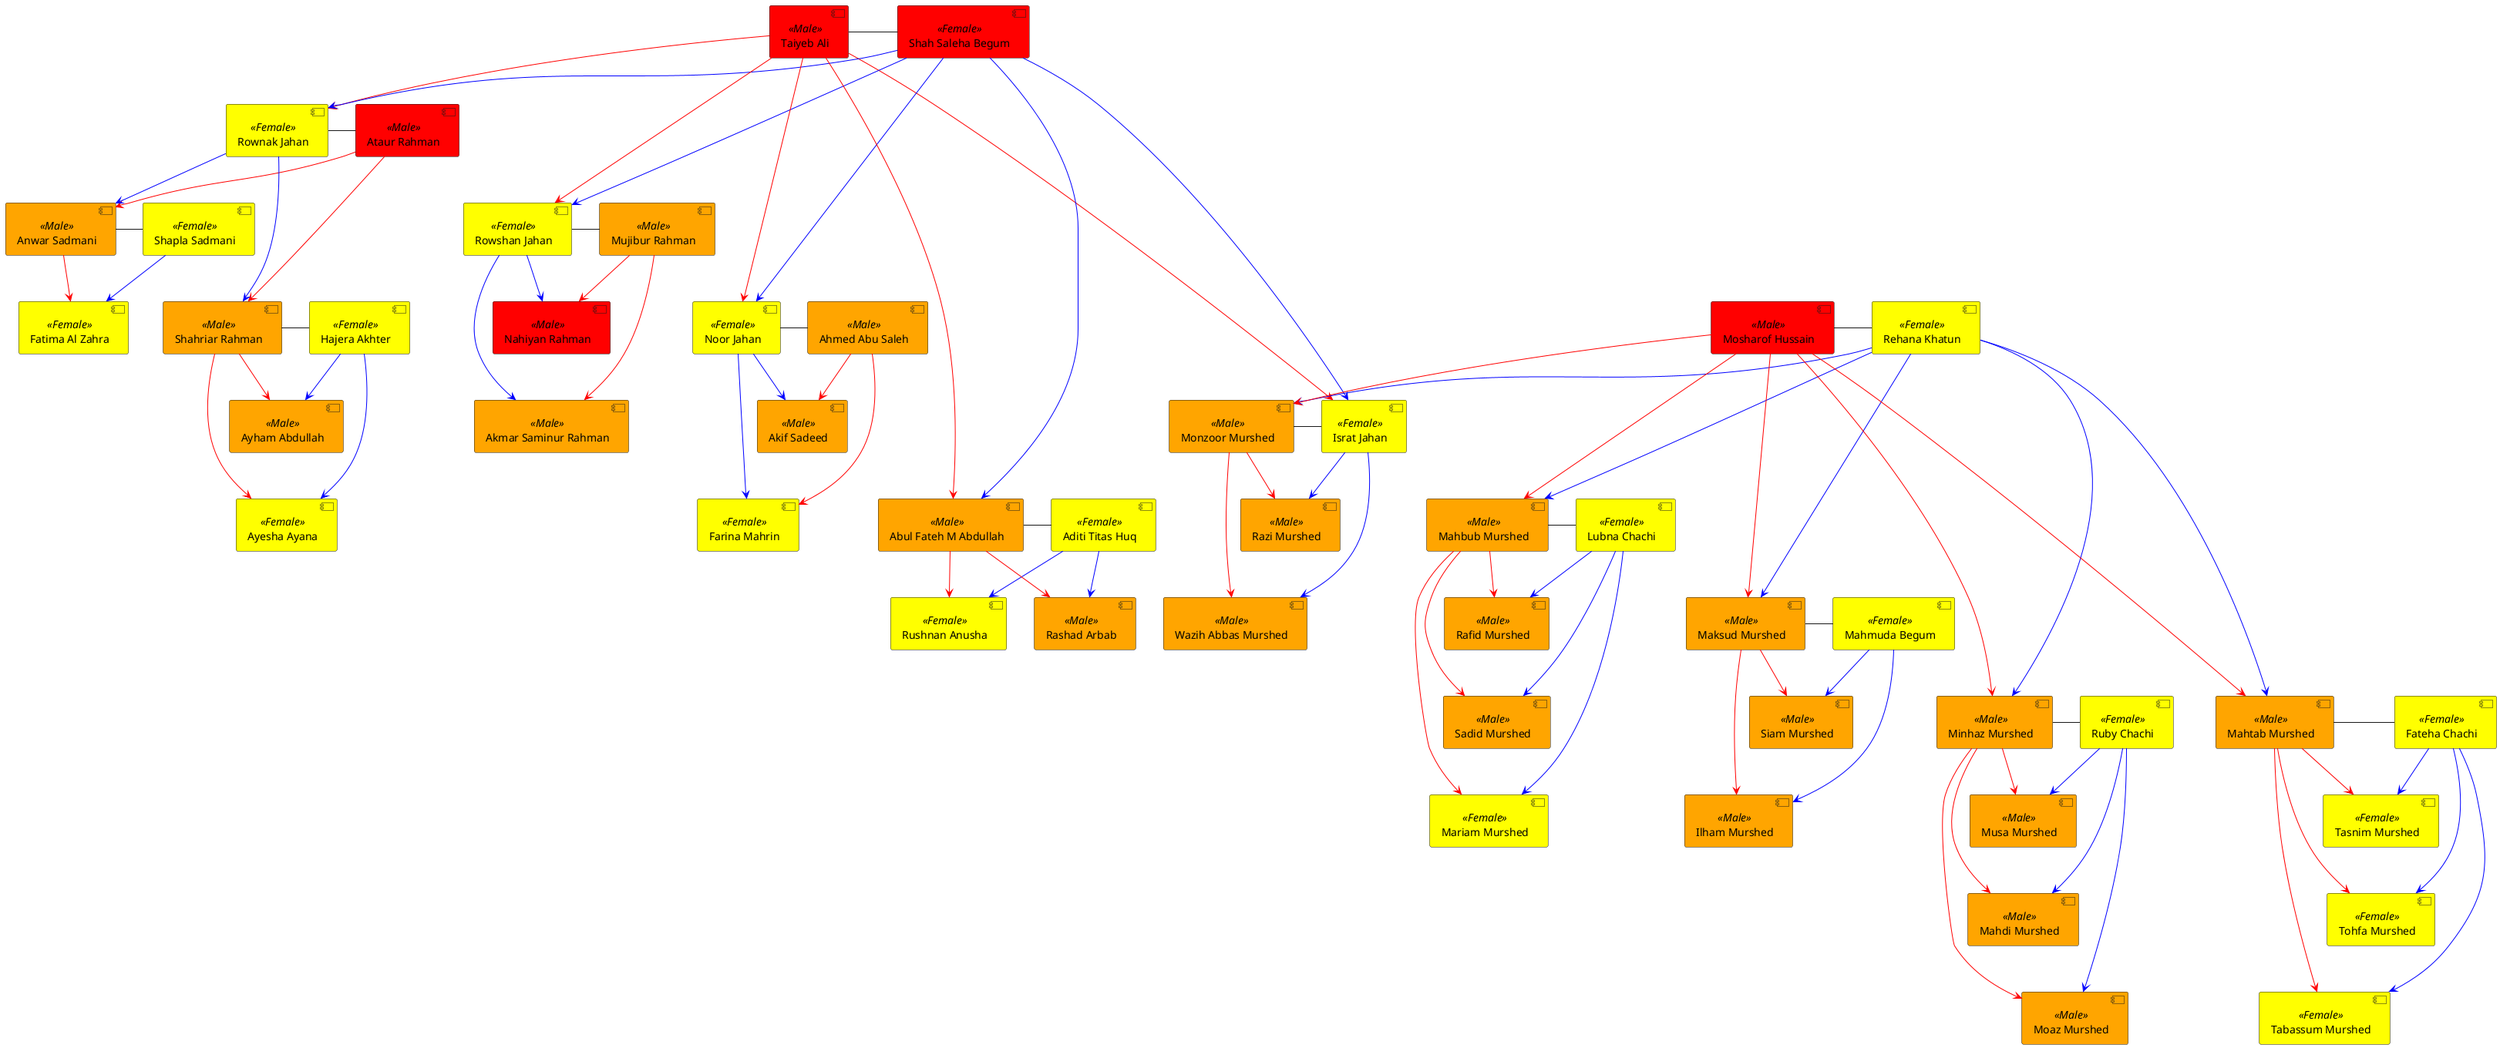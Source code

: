 @startuml FamilyTree
skinparam component {
	backgroundColor<<Male>> Orange
	backgroundColor<<Female>> Yellow
}

'Babas Side List
[Mosharof Hussain]<<Male>>#red
[Rehana Khatun]<<Female>>

[Monzoor Murshed]<<Male>>
[Israt Jahan]<<Female>>

[Mahbub Murshed]<<Male>>
[Lubna Chachi]<<Female>>

[Maksud Murshed]<<Male>>
[Mahmuda Begum]<<Female>>

[Minhaz Murshed]<<Male>>
[Ruby Chachi]<<Female>>

[Mahtab Murshed]<<Male>>
[Fateha Chachi]<<Female>>

[Razi Murshed]<<Male>>
[Wazih Abbas Murshed]<<Male>>
[Rafid Murshed]<<Male>>
[Sadid Murshed]<<Male>>
[Mariam Murshed]<<Female>>
[Siam Murshed]<<Male>>
[Ilham Murshed]<<Male>>
[Musa Murshed]<<Male>>
[Mahdi Murshed]<<Male>>
[Moaz Murshed]<<Male>>
[Tasnim Murshed]<<Female>>
[Tohfa Murshed]<<Female>>
[Tabassum Murshed]<<Female>>

'Ma's Side List
[Taiyeb Ali]<<Male>>#red
[Shah Saleha Begum]<<Female>>#red

[Ataur Rahman]<<Male>>#red
[Rownak Jahan]<<Female>>
[Mujibur Rahman]<<Male>>
[Rowshan Jahan]<<Female>>
[Ahmed Abu Saleh]<<Male>>
[Noor Jahan]<<Female>>
[Abul Fateh M Abdullah]<<Male>>
[Aditi Titas Huq]<<Female>>

[Anwar Sadmani]<<Male>>
[Shapla Sadmani]<<Female>>
[Fatima Al Zahra]<<Female>>

[Shahriar Rahman]<<Male>>
[Hajera Akhter]<<Female>>
[Ayesha Ayana]<<Female>>
[Ayham Abdullah]<<Male>>

[Akmar Saminur Rahman]<<Male>>
[Nahiyan Rahman]<<Male>>#red

[Akif Sadeed]<<Male>>
[Farina Mahrin]<<Female>>

[Rushnan Anusha]<<Female>>
[Rashad Arbab]<<Male>>

'Ma's Side Begin
[Taiyeb Ali]----right-[Shah Saleha Begum]
    [Taiyeb Ali]-[#red]---->[Israt Jahan]
    [Shah Saleha Begum]-[#blue]---->[Israt Jahan]
    [Taiyeb Ali]-[#red]->[Rownak Jahan]
    [Shah Saleha Begum]-[#blue]->[Rownak Jahan]
    [Taiyeb Ali]-[#red]-->[Rowshan Jahan]
    [Shah Saleha Begum]-[#blue]-->[Rowshan Jahan]
    [Taiyeb Ali]-[#red]--->[Noor Jahan]
    [Shah Saleha Begum]-[#blue]--->[Noor Jahan]
    [Taiyeb Ali]-[#red]----->[Abul Fateh M Abdullah]
    [Shah Saleha Begum]-[#blue]----->[Abul Fateh M Abdullah]

    'Bokkhanu
    [Rownak Jahan]----right-[Ataur Rahman]
        [Ataur Rahman]-[#red]->[Anwar Sadmani]
        [Rownak Jahan]-[#blue]->[Anwar Sadmani]
        [Ataur Rahman]-[#red]-->[Shahriar Rahman]
        [Rownak Jahan]-[#blue]-->[Shahriar Rahman]

        'Ashek Bhaia
            [Anwar Sadmani]----right-[Shapla Sadmani]
                [Anwar Sadmani]-[#red]->[Fatima Al Zahra]
                [Shapla Sadmani]-[#blue]->[Fatima Al Zahra]

        'Arif Bhaia
        [Shahriar Rahman]----right-[Hajera Akhter]
            [Shahriar Rahman]-[#red]->[Ayham Abdullah]
            [Hajera Akhter]-[#blue]->[Ayham Abdullah]
            [Shahriar Rahman]-[#red]-->[Ayesha Ayana]
            [Hajera Akhter]-[#blue]-->[Ayesha Ayana]

    'Majpa Khala
    [Rowshan Jahan]----right-[Mujibur Rahman]
        [Mujibur Rahman]-[#red]-->[Akmar Saminur Rahman]
        [Rowshan Jahan]-[#blue]-->[Akmar Saminur Rahman]
        [Mujibur Rahman]-[#red]->[Nahiyan Rahman]
        [Rowshan Jahan]-[#blue]->[Nahiyan Rahman]

    'Duduma Khala
    [Noor Jahan]----right-[Ahmed Abu Saleh]
        [Ahmed Abu Saleh]-[#red]->[Akif Sadeed]
        [Noor Jahan]-[#blue]->[Akif Sadeed]
        [Ahmed Abu Saleh]-[#red]-->[Farina Mahrin]
        [Noor Jahan]-[#blue]-->[Farina Mahrin]

    'Mamu
    [Abul Fateh M Abdullah]----right-[Aditi Titas Huq]
        [Abul Fateh M Abdullah]-[#red]->[Rushnan Anusha]
        [Aditi Titas Huq]-[#blue]->[Rushnan Anusha]
        [Abul Fateh M Abdullah]-[#red]->[Rashad Arbab]
        [Aditi Titas Huq]-[#blue]->[Rashad Arbab]

' Babas Side Begin
[Mosharof Hussain]----right-[Rehana Khatun]
    [Rehana Khatun]-[#blue]->[Monzoor Murshed]
    [Mosharof Hussain]-[#red]->[Monzoor Murshed]
    [Rehana Khatun]-[#blue]-->[Mahbub Murshed]
    [Mosharof Hussain]-[#red]-->[Mahbub Murshed]
    [Rehana Khatun]-[#blue]--->[Maksud Murshed]
    [Mosharof Hussain]-[#red]--->[Maksud Murshed]
    [Rehana Khatun]-[#blue]---->[Minhaz Murshed]
    [Mosharof Hussain]-[#red]---->[Minhaz Murshed]
    [Rehana Khatun]-[#blue]---->[Mahtab Murshed]
    [Mosharof Hussain]-[#red]---->[Mahtab Murshed]

    [Monzoor Murshed]----right-[Israt Jahan]
        [Monzoor Murshed]-[#red]->[Razi Murshed]
        [Israt Jahan]-[#blue]->[Razi Murshed]
        [Monzoor Murshed]-[#red]-->[Wazih Abbas Murshed]
        [Israt Jahan]-[#blue]-->[Wazih Abbas Murshed]

    [Mahbub Murshed]----right-[Lubna Chachi]
        [Mahbub Murshed]-[#red]->[Rafid Murshed]
        [Lubna Chachi]-[#blue]->[Rafid Murshed]
        [Mahbub Murshed]-[#red]-->[Sadid Murshed]
        [Lubna Chachi]-[#blue]-->[Sadid Murshed]
        [Mahbub Murshed]-[#red]--->[Mariam Murshed]
        [Lubna Chachi]-[#blue]--->[Mariam Murshed]

    [Maksud Murshed]----right-[Mahmuda Begum]
        [Maksud Murshed]-[#red]->[Siam Murshed]
        [Mahmuda Begum]-[#blue]->[Siam Murshed]
        [Maksud Murshed]-[#red]-->[Ilham Murshed]
        [Mahmuda Begum]-[#blue]-->[Ilham Murshed]

    [Minhaz Murshed]----right-[Ruby Chachi]
        [Minhaz Murshed]-[#red]->[Musa Murshed]
        [Ruby Chachi]-[#blue]->[Musa Murshed]
        [Minhaz Murshed]-[#red]-->[Mahdi Murshed]
        [Ruby Chachi]-[#blue]-->[Mahdi Murshed]
        [Minhaz Murshed]-[#red]--->[Moaz Murshed]
        [Ruby Chachi]-[#blue]--->[Moaz Murshed]

    [Mahtab Murshed]----right-[Fateha Chachi]
        [Mahtab Murshed]-[#red]->[Tasnim Murshed]
        [Fateha Chachi]-[#blue]->[Tasnim Murshed]
        [Mahtab Murshed]-[#red]-->[Tohfa Murshed]
        [Fateha Chachi]-[#blue]-->[Tohfa Murshed]
        [Mahtab Murshed]-[#red]--->[Tabassum Murshed]
        [Fateha Chachi]-[#blue]--->[Tabassum Murshed]
' Babas Side End

@enduml
